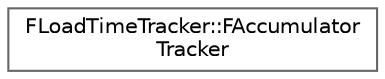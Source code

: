 digraph "Graphical Class Hierarchy"
{
 // INTERACTIVE_SVG=YES
 // LATEX_PDF_SIZE
  bgcolor="transparent";
  edge [fontname=Helvetica,fontsize=10,labelfontname=Helvetica,labelfontsize=10];
  node [fontname=Helvetica,fontsize=10,shape=box,height=0.2,width=0.4];
  rankdir="LR";
  Node0 [id="Node000000",label="FLoadTimeTracker::FAccumulator\lTracker",height=0.2,width=0.4,color="grey40", fillcolor="white", style="filled",URL="$df/d3b/structFLoadTimeTracker_1_1FAccumulatorTracker.html",tooltip="An accumulated stat group, with time and count for each instance."];
}
